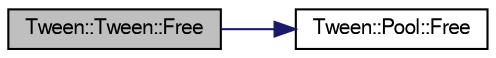 digraph "Tween::Tween::Free"
{
  bgcolor="transparent";
  edge [fontname="FreeSans",fontsize="10",labelfontname="FreeSans",labelfontsize="10"];
  node [fontname="FreeSans",fontsize="10",shape=record];
  rankdir="LR";
  Node1 [label="Tween::Tween::Free",height=0.2,width=0.4,color="black", fillcolor="grey75", style="filled" fontcolor="black"];
  Node1 -> Node2 [color="midnightblue",fontsize="10",style="solid",fontname="FreeSans"];
  Node2 [label="Tween::Pool::Free",height=0.2,width=0.4,color="black",URL="$classTween_1_1Pool.html#aa8b0e22973394a41b23d3b7e0c7d8eb2"];
}
